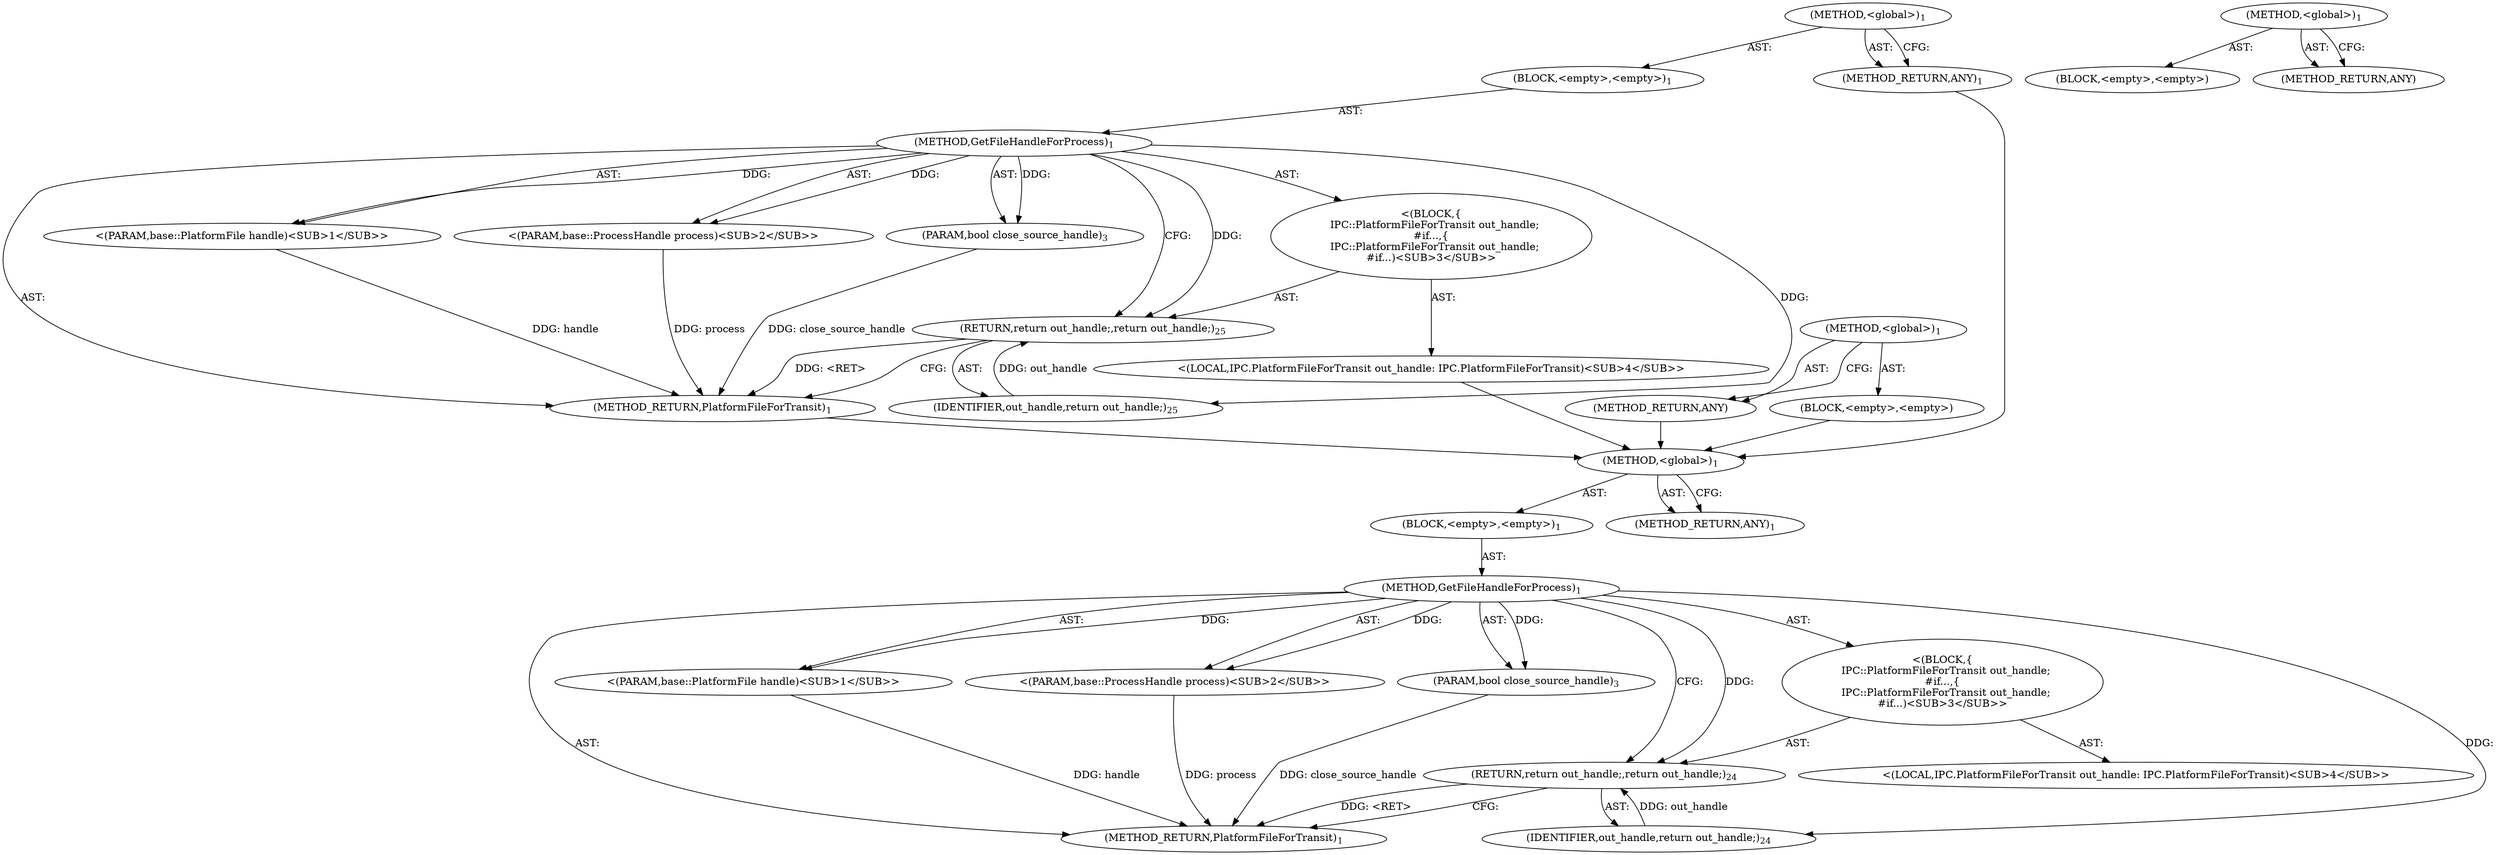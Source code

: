 digraph "&lt;global&gt;" {
vulnerable_6 [label=<(METHOD,&lt;global&gt;)<SUB>1</SUB>>];
vulnerable_7 [label=<(BLOCK,&lt;empty&gt;,&lt;empty&gt;)<SUB>1</SUB>>];
vulnerable_8 [label=<(METHOD,GetFileHandleForProcess)<SUB>1</SUB>>];
vulnerable_9 [label="<(PARAM,base::PlatformFile handle)<SUB>1</SUB>>"];
vulnerable_10 [label="<(PARAM,base::ProcessHandle process)<SUB>2</SUB>>"];
vulnerable_11 [label=<(PARAM,bool close_source_handle)<SUB>3</SUB>>];
vulnerable_12 [label="<(BLOCK,{
  IPC::PlatformFileForTransit out_handle;
#if...,{
  IPC::PlatformFileForTransit out_handle;
#if...)<SUB>3</SUB>>"];
vulnerable_13 [label="<(LOCAL,IPC.PlatformFileForTransit out_handle: IPC.PlatformFileForTransit)<SUB>4</SUB>>"];
vulnerable_14 [label=<(RETURN,return out_handle;,return out_handle;)<SUB>24</SUB>>];
vulnerable_15 [label=<(IDENTIFIER,out_handle,return out_handle;)<SUB>24</SUB>>];
vulnerable_16 [label=<(METHOD_RETURN,PlatformFileForTransit)<SUB>1</SUB>>];
vulnerable_18 [label=<(METHOD_RETURN,ANY)<SUB>1</SUB>>];
vulnerable_35 [label=<(METHOD,&lt;global&gt;)<SUB>1</SUB>>];
vulnerable_36 [label=<(BLOCK,&lt;empty&gt;,&lt;empty&gt;)>];
vulnerable_37 [label=<(METHOD_RETURN,ANY)>];
fixed_6 [label=<(METHOD,&lt;global&gt;)<SUB>1</SUB>>];
fixed_7 [label=<(BLOCK,&lt;empty&gt;,&lt;empty&gt;)<SUB>1</SUB>>];
fixed_8 [label=<(METHOD,GetFileHandleForProcess)<SUB>1</SUB>>];
fixed_9 [label="<(PARAM,base::PlatformFile handle)<SUB>1</SUB>>"];
fixed_10 [label="<(PARAM,base::ProcessHandle process)<SUB>2</SUB>>"];
fixed_11 [label=<(PARAM,bool close_source_handle)<SUB>3</SUB>>];
fixed_12 [label="<(BLOCK,{
  IPC::PlatformFileForTransit out_handle;
#if...,{
  IPC::PlatformFileForTransit out_handle;
#if...)<SUB>3</SUB>>"];
fixed_13 [label="<(LOCAL,IPC.PlatformFileForTransit out_handle: IPC.PlatformFileForTransit)<SUB>4</SUB>>"];
fixed_14 [label=<(RETURN,return out_handle;,return out_handle;)<SUB>25</SUB>>];
fixed_15 [label=<(IDENTIFIER,out_handle,return out_handle;)<SUB>25</SUB>>];
fixed_16 [label=<(METHOD_RETURN,PlatformFileForTransit)<SUB>1</SUB>>];
fixed_18 [label=<(METHOD_RETURN,ANY)<SUB>1</SUB>>];
fixed_35 [label=<(METHOD,&lt;global&gt;)<SUB>1</SUB>>];
fixed_36 [label=<(BLOCK,&lt;empty&gt;,&lt;empty&gt;)>];
fixed_37 [label=<(METHOD_RETURN,ANY)>];
vulnerable_6 -> vulnerable_7  [key=0, label="AST: "];
vulnerable_6 -> vulnerable_18  [key=0, label="AST: "];
vulnerable_6 -> vulnerable_18  [key=1, label="CFG: "];
vulnerable_7 -> vulnerable_8  [key=0, label="AST: "];
vulnerable_8 -> vulnerable_9  [key=0, label="AST: "];
vulnerable_8 -> vulnerable_9  [key=1, label="DDG: "];
vulnerable_8 -> vulnerable_10  [key=0, label="AST: "];
vulnerable_8 -> vulnerable_10  [key=1, label="DDG: "];
vulnerable_8 -> vulnerable_11  [key=0, label="AST: "];
vulnerable_8 -> vulnerable_11  [key=1, label="DDG: "];
vulnerable_8 -> vulnerable_12  [key=0, label="AST: "];
vulnerable_8 -> vulnerable_16  [key=0, label="AST: "];
vulnerable_8 -> vulnerable_14  [key=0, label="CFG: "];
vulnerable_8 -> vulnerable_14  [key=1, label="DDG: "];
vulnerable_8 -> vulnerable_15  [key=0, label="DDG: "];
vulnerable_9 -> vulnerable_16  [key=0, label="DDG: handle"];
vulnerable_10 -> vulnerable_16  [key=0, label="DDG: process"];
vulnerable_11 -> vulnerable_16  [key=0, label="DDG: close_source_handle"];
vulnerable_12 -> vulnerable_13  [key=0, label="AST: "];
vulnerable_12 -> vulnerable_14  [key=0, label="AST: "];
vulnerable_14 -> vulnerable_15  [key=0, label="AST: "];
vulnerable_14 -> vulnerable_16  [key=0, label="CFG: "];
vulnerable_14 -> vulnerable_16  [key=1, label="DDG: &lt;RET&gt;"];
vulnerable_15 -> vulnerable_14  [key=0, label="DDG: out_handle"];
vulnerable_35 -> vulnerable_36  [key=0, label="AST: "];
vulnerable_35 -> vulnerable_37  [key=0, label="AST: "];
vulnerable_35 -> vulnerable_37  [key=1, label="CFG: "];
fixed_6 -> fixed_7  [key=0, label="AST: "];
fixed_6 -> fixed_18  [key=0, label="AST: "];
fixed_6 -> fixed_18  [key=1, label="CFG: "];
fixed_7 -> fixed_8  [key=0, label="AST: "];
fixed_8 -> fixed_9  [key=0, label="AST: "];
fixed_8 -> fixed_9  [key=1, label="DDG: "];
fixed_8 -> fixed_10  [key=0, label="AST: "];
fixed_8 -> fixed_10  [key=1, label="DDG: "];
fixed_8 -> fixed_11  [key=0, label="AST: "];
fixed_8 -> fixed_11  [key=1, label="DDG: "];
fixed_8 -> fixed_12  [key=0, label="AST: "];
fixed_8 -> fixed_16  [key=0, label="AST: "];
fixed_8 -> fixed_14  [key=0, label="CFG: "];
fixed_8 -> fixed_14  [key=1, label="DDG: "];
fixed_8 -> fixed_15  [key=0, label="DDG: "];
fixed_9 -> fixed_16  [key=0, label="DDG: handle"];
fixed_10 -> fixed_16  [key=0, label="DDG: process"];
fixed_11 -> fixed_16  [key=0, label="DDG: close_source_handle"];
fixed_12 -> fixed_13  [key=0, label="AST: "];
fixed_12 -> fixed_14  [key=0, label="AST: "];
fixed_13 -> vulnerable_6  [key=0];
fixed_14 -> fixed_15  [key=0, label="AST: "];
fixed_14 -> fixed_16  [key=0, label="CFG: "];
fixed_14 -> fixed_16  [key=1, label="DDG: &lt;RET&gt;"];
fixed_15 -> fixed_14  [key=0, label="DDG: out_handle"];
fixed_16 -> vulnerable_6  [key=0];
fixed_18 -> vulnerable_6  [key=0];
fixed_35 -> fixed_36  [key=0, label="AST: "];
fixed_35 -> fixed_37  [key=0, label="AST: "];
fixed_35 -> fixed_37  [key=1, label="CFG: "];
fixed_36 -> vulnerable_6  [key=0];
fixed_37 -> vulnerable_6  [key=0];
}
